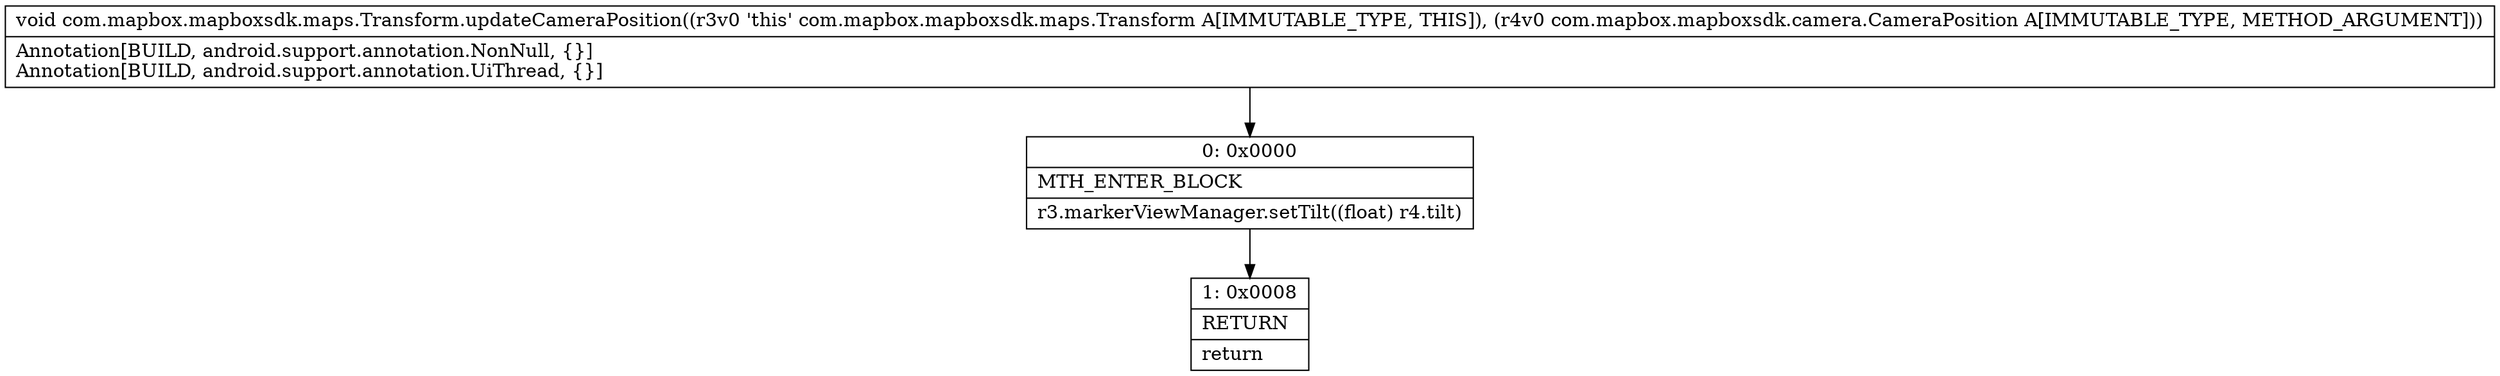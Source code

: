 digraph "CFG forcom.mapbox.mapboxsdk.maps.Transform.updateCameraPosition(Lcom\/mapbox\/mapboxsdk\/camera\/CameraPosition;)V" {
Node_0 [shape=record,label="{0\:\ 0x0000|MTH_ENTER_BLOCK\l|r3.markerViewManager.setTilt((float) r4.tilt)\l}"];
Node_1 [shape=record,label="{1\:\ 0x0008|RETURN\l|return\l}"];
MethodNode[shape=record,label="{void com.mapbox.mapboxsdk.maps.Transform.updateCameraPosition((r3v0 'this' com.mapbox.mapboxsdk.maps.Transform A[IMMUTABLE_TYPE, THIS]), (r4v0 com.mapbox.mapboxsdk.camera.CameraPosition A[IMMUTABLE_TYPE, METHOD_ARGUMENT]))  | Annotation[BUILD, android.support.annotation.NonNull, \{\}]\lAnnotation[BUILD, android.support.annotation.UiThread, \{\}]\l}"];
MethodNode -> Node_0;
Node_0 -> Node_1;
}

